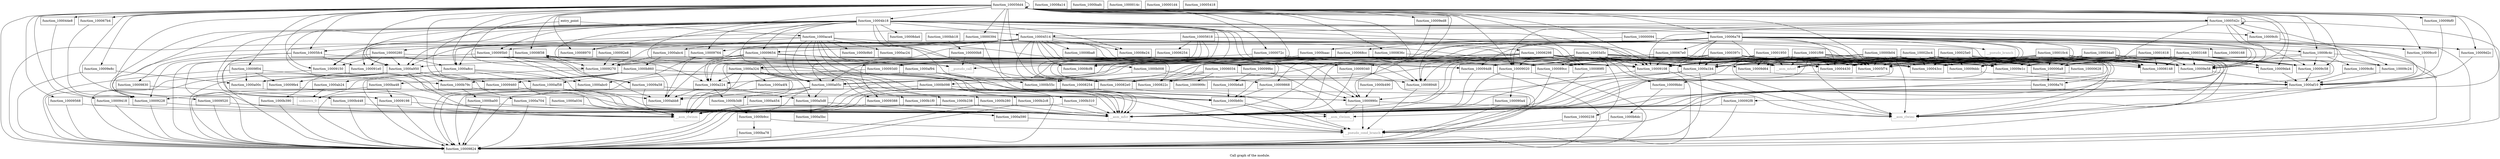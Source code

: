 digraph "Call graph of the module." {
  label="Call graph of the module.";
  node [shape=record];

  Node_function_10006a78 [label="{function_10006a78}"];
  Node_function_10005618 [label="{function_10005618}"];
  Node_function_1000822c [label="{function_1000822c}"];
  Node_function_100094d8 [label="{function_100094d8}"];
  Node_function_100092f8 [label="{function_100092f8}"];
  Node_function_10009c8c [label="{function_10009c8c}"];
  Node_function_10009340 [label="{function_10009340}"];
  Node_function_100056d4 [label="{function_100056d4}"];
  Node_function_10009520 [label="{function_10009520}"];
  Node_function_10009d64 [label="{function_10009d64}"];
  Node_function_10006298 [label="{function_10006298}"];
  Node_function_10008254 [label="{function_10008254}"];
  Node_function_100082e0 [label="{function_100082e0}"];
  Node_function_1000836c [label="{function_1000836c}"];
  Node_function_10009568 [label="{function_10009568}"];
  Node_function_10008948 [label="{function_10008948}"];
  Node_function_10008970 [label="{function_10008970}"];
  Node_function_10009cc0 [label="{function_10009cc0}"];
  Node_function_10009388 [label="{function_10009388}"];
  Node_function_10005f74 [label="{function_10005f74}"];
  Node_function_100095b0 [label="{function_100095b0}"];
  Node_function_10009cfc [label="{function_10009cfc}"];
  Node_function_100067b4 [label="{function_100067b4}"];
  Node_function_10009270 [label="{function_10009270}"];
  Node_function_10009654 [label="{function_10009654}"];
  Node_function_100089cc [label="{function_100089cc}"];
  Node_function_100089f0 [label="{function_100089f0}"];
  Node_function_10008a14 [label="{function_10008a14}"];
  Node_function_10009764 [label="{function_10009764}"];
  Node_function_10008a70 [label="{function_10008a70}"];
  Node_function_10008ba8 [label="{function_10008ba8}"];
  Node_function_10009824 [label="{function_10009824}"];
  Node_function_10008c4c [label="{function_10008c4c}"];
  Node_function_10008cf8 [label="{function_10008cf8}"];
  Node_function_10009830 [label="{function_10009830}"];
  Node_function_10005fc4 [label="{function_10005fc4}"];
  Node_function_10008da4 [label="{function_10008da4}"];
  Node_function_10008e24 [label="{function_10008e24}"];
  Node_function_10006034 [label="{function_10006034}"];
  Node_function_100093d0 [label="{function_100093d0}"];
  Node_function_100067e0 [label="{function_100067e0}"];
  Node_function_10009868 [label="{function_10009868}"];
  Node_function_10008f38 [label="{function_10008f38}"];
  Node_function_1000990c [label="{function_1000990c}"];
  Node_function_10009020 [label="{function_10009020}"];
  Node_function_1000999c [label="{function_1000999c}"];
  Node_function_100090a4 [label="{function_100090a4}"];
  Node_function_10009108 [label="{function_10009108}"];
  Node_function_100099bc [label="{function_100099bc}"];
  Node_function_10009d2c [label="{function_10009d2c}"];
  Node_function_10009418 [label="{function_10009418}"];
  Node_function_10009460 [label="{function_10009460}"];
  Node_function_10009a58 [label="{function_10009a58}"];
  Node_function_10006148 [label="{function_10006148}"];
  Node_function_10009150 [label="{function_10009150}"];
  Node_function_10009198 [label="{function_10009198}"];
  Node_function_10006254 [label="{function_10006254}"];
  Node_function_10009da4 [label="{function_10009da4}"];
  Node_function_100068cc [label="{function_100068cc}"];
  Node_function_100092e8 [label="{function_100092e8}"];
  Node_function_10009bbc [label="{function_10009bbc}"];
  Node_function_100091e0 [label="{function_100091e0}"];
  Node_function_10009bf0 [label="{function_10009bf0}"];
  Node_function_10009228 [label="{function_10009228}"];
  Node_function_10009c24 [label="{function_10009c24}"];
  Node_function_10009c58 [label="{function_10009c58}"];
  Node_function_10009ddc [label="{function_10009ddc}"];
  Node_function_1000b008 [label="{function_1000b008}"];
  Node_function_10009e1c [label="{function_10009e1c}"];
  Node_function_10009e58 [label="{function_10009e58}"];
  Node_function_10009e8c [label="{function_10009e8c}"];
  Node_function_10009ed8 [label="{function_10009ed8}"];
  Node_function_10009f04 [label="{function_10009f04}"];
  Node_function_10009fe4 [label="{function_10009fe4}"];
  Node_function_1000a00c [label="{function_1000a00c}"];
  Node_function_1000a034 [label="{function_1000a034}"];
  Node_function_1000a05c [label="{function_1000a05c}"];
  Node_function_1000a1b4 [label="{function_1000a1b4}"];
  Node_function_1000a224 [label="{function_1000a224}"];
  Node_function_1000a324 [label="{function_1000a324}"];
  Node_function_1000a454 [label="{function_1000a454}"];
  Node_function_1000a4f4 [label="{function_1000a4f4}"];
  Node_function_1000a590 [label="{function_1000a590}"];
  Node_function_1000a5bc [label="{function_1000a5bc}"];
  Node_function_1000a5d8 [label="{function_1000a5d8}"];
  Node_function_1000a704 [label="{function_1000a704}"];
  Node_function_1000a8cc [label="{function_1000a8cc}"];
  Node_function_1000a950 [label="{function_1000a950}"];
  Node_function_1000ab24 [label="{function_1000ab24}"];
  Node_function_1000abb8 [label="{function_1000abb8}"];
  Node_function_1000abc0 [label="{function_1000abc0}"];
  Node_function_1000abc4 [label="{function_1000abc4}"];
  Node_function_1000ac24 [label="{function_1000ac24}"];
  Node_function_1000aca4 [label="{function_1000aca4}"];
  Node_function_1000af10 [label="{function_1000af10}"];
  Node_function_1000af58 [label="{function_1000af58}"];
  Node_function_1000af94 [label="{function_1000af94}"];
  Node_function_1000b098 [label="{function_1000b098}"];
  Node_function_1000b1f0 [label="{function_1000b1f0}"];
  Node_function_1000b238 [label="{function_1000b238}"];
  Node_function_1000b280 [label="{function_1000b280}"];
  Node_function_1000b2c8 [label="{function_1000b2c8}"];
  Node_function_1000b310 [label="{function_1000b310}"];
  Node_function_1000b390 [label="{function_1000b390}"];
  Node_function_1000b3d8 [label="{function_1000b3d8}"];
  Node_function_1000b448 [label="{function_1000b448}"];
  Node_function_1000b490 [label="{function_1000b490}"];
  Node_function_1000b55c [label="{function_1000b55c}"];
  Node_function_1000b60c [label="{function_1000b60c}"];
  Node_function_1000b6a8 [label="{function_1000b6a8}"];
  Node_function_1000b6dc [label="{function_1000b6dc}"];
  Node_function_1000b79c [label="{function_1000b79c}"];
  Node_function_1000b860 [label="{function_1000b860}"];
  Node_function_1000b9b0 [label="{function_1000b9b0}"];
  Node_function_1000b9cc [label="{function_1000b9cc}"];
  Node_function_1000ba00 [label="{function_1000ba00}"];
  Node_function_1000ba48 [label="{function_1000ba48}"];
  Node_function_1000ba78 [label="{function_1000ba78}"];
  Node_function_1000baac [label="{function_1000baac}"];
  Node_function_1000bafc [label="{function_1000bafc}"];
  Node_function_1000bb18 [label="{function_1000bb18}"];
  Node___asm_rlwinm [color="gray50", fontcolor="gray50", label="{__asm_rlwinm}"];
  Node___asm_rlwinm_ [color="gray50", fontcolor="gray50", label="{__asm_rlwinm_}"];
  Node___asm_rlwimi [color="gray50", fontcolor="gray50", label="{__asm_rlwimi}"];
  Node___asm_mfcr [color="gray50", fontcolor="gray50", label="{__asm_mfcr}"];
  Node___asm_mtcrf [color="gray50", fontcolor="gray50", label="{__asm_mtcrf}"];
  Node_unknown_0 [color="gray50", fontcolor="gray50", label="{unknown_0}"];
  Node___pseudo_call [color="gray50", fontcolor="gray50", label="{__pseudo_call}"];
  Node___pseudo_branch [color="gray50", fontcolor="gray50", label="{__pseudo_branch}"];
  Node___pseudo_cond_branch [color="gray50", fontcolor="gray50", label="{__pseudo_cond_branch}"];
  Node_function_10000094 [label="{function_10000094}"];
  Node_function_100000b8 [label="{function_100000b8}"];
  Node_function_1000014c [label="{function_1000014c}"];
  Node_function_10000168 [label="{function_10000168}"];
  Node_function_100001d4 [label="{function_100001d4}"];
  Node_entry_point [label="{entry_point}"];
  Node_function_10000238 [label="{function_10000238}"];
  Node_function_10000280 [label="{function_10000280}"];
  Node_function_10000394 [label="{function_10000394}"];
  Node_function_10000628 [label="{function_10000628}"];
  Node_function_100006a8 [label="{function_100006a8}"];
  Node_function_1000072c [label="{function_1000072c}"];
  Node_function_10000b04 [label="{function_10000b04}"];
  Node_function_100010c4 [label="{function_100010c4}"];
  Node_function_10001618 [label="{function_10001618}"];
  Node_function_10001950 [label="{function_10001950}"];
  Node_function_10001f98 [label="{function_10001f98}"];
  Node_function_100025e0 [label="{function_100025e0}"];
  Node_function_10002bc4 [label="{function_10002bc4}"];
  Node_function_10003168 [label="{function_10003168}"];
  Node_function_100034a0 [label="{function_100034a0}"];
  Node_function_1000397c [label="{function_1000397c}"];
  Node_function_10003d5c [label="{function_10003d5c}"];
  Node_function_100043cc [label="{function_100043cc}"];
  Node_function_10004430 [label="{function_10004430}"];
  Node_function_100044e8 [label="{function_100044e8}"];
  Node_function_10004514 [label="{function_10004514}"];
  Node_function_10004b18 [label="{function_10004b18}"];
  Node_function_10005418 [label="{function_10005418}"];
  Node_function_1000542c [label="{function_1000542c}"];
  Node_function_10006a78 -> Node_function_100094d8;
  Node_function_10006a78 -> Node_function_10009d64;
  Node_function_10006a78 -> Node_function_10009cc0;
  Node_function_10006a78 -> Node_function_10005f74;
  Node_function_10006a78 -> Node_function_10009824;
  Node_function_10006a78 -> Node_function_10008c4c;
  Node_function_10006a78 -> Node_function_10005fc4;
  Node_function_10006a78 -> Node_function_100093d0;
  Node_function_10006a78 -> Node_function_100067e0;
  Node_function_10006a78 -> Node_function_10009868;
  Node_function_10006a78 -> Node_function_10009020;
  Node_function_10006a78 -> Node_function_10009108;
  Node_function_10006a78 -> Node_function_10009d2c;
  Node_function_10006a78 -> Node_function_10009150;
  Node_function_10006a78 -> Node_function_100068cc;
  Node_function_10006a78 -> Node_function_10009ddc;
  Node_function_10006a78 -> Node_function_10009e1c;
  Node_function_10006a78 -> Node_function_10009e58;
  Node_function_10006a78 -> Node_function_1000a1b4;
  Node_function_10006a78 -> Node_function_1000a8cc;
  Node_function_10006a78 -> Node___asm_rlwinm;
  Node_function_10006a78 -> Node___asm_rlwimi;
  Node_function_10006a78 -> Node___asm_mfcr;
  Node_function_10006a78 -> Node___asm_mtcrf;
  Node_function_10006a78 -> Node___pseudo_branch;
  Node_function_10006a78 -> Node_function_100043cc;
  Node_function_10006a78 -> Node_function_10004430;
  Node_function_10005618 -> Node_function_1000822c;
  Node_function_10005618 -> Node_function_10006298;
  Node_function_10005618 -> Node_function_10008254;
  Node_function_10005618 -> Node_function_100082e0;
  Node_function_10005618 -> Node_function_10005f74;
  Node_function_10005618 -> Node_function_10006254;
  Node_function_100094d8 -> Node_function_10009824;
  Node_function_100094d8 -> Node___asm_mfcr;
  Node_function_100092f8 -> Node_function_10009824;
  Node_function_100092f8 -> Node___asm_mfcr;
  Node_function_10009c8c -> Node_function_1000af10;
  Node_function_10009340 -> Node_function_10009824;
  Node_function_10009340 -> Node___asm_mfcr;
  Node_function_100056d4 -> Node_function_10006a78;
  Node_function_100056d4 -> Node_function_1000822c;
  Node_function_100056d4 -> Node_function_100092f8;
  Node_function_100056d4 -> Node_function_100056d4;
  Node_function_100056d4 -> Node_function_10008254;
  Node_function_100056d4 -> Node_function_100082e0;
  Node_function_100056d4 -> Node_function_1000836c;
  Node_function_100056d4 -> Node_function_10009568;
  Node_function_100056d4 -> Node_function_10008948;
  Node_function_100056d4 -> Node_function_10008970;
  Node_function_100056d4 -> Node_function_10009cc0;
  Node_function_100056d4 -> Node_function_10005f74;
  Node_function_100056d4 -> Node_function_100067b4;
  Node_function_100056d4 -> Node_function_10009270;
  Node_function_100056d4 -> Node_function_100089f0;
  Node_function_100056d4 -> Node_function_10009824;
  Node_function_100056d4 -> Node_function_10008c4c;
  Node_function_100056d4 -> Node_function_10005fc4;
  Node_function_100056d4 -> Node_function_10006034;
  Node_function_100056d4 -> Node_function_100093d0;
  Node_function_100056d4 -> Node_function_10008f38;
  Node_function_100056d4 -> Node_function_10009020;
  Node_function_100056d4 -> Node_function_10009108;
  Node_function_100056d4 -> Node_function_10009d2c;
  Node_function_100056d4 -> Node_function_10009418;
  Node_function_100056d4 -> Node_function_10009460;
  Node_function_100056d4 -> Node_function_10009150;
  Node_function_100056d4 -> Node_function_10009da4;
  Node_function_100056d4 -> Node_function_10009bf0;
  Node_function_100056d4 -> Node_function_10009228;
  Node_function_100056d4 -> Node_function_10009c58;
  Node_function_100056d4 -> Node_function_10009e58;
  Node_function_100056d4 -> Node_function_10009e8c;
  Node_function_100056d4 -> Node_function_10009ed8;
  Node_function_100056d4 -> Node_function_10009f04;
  Node_function_100056d4 -> Node_function_1000a8cc;
  Node_function_100056d4 -> Node_function_1000a950;
  Node_function_100056d4 -> Node___asm_rlwinm;
  Node_function_100056d4 -> Node_function_10000394;
  Node_function_100056d4 -> Node_function_1000072c;
  Node_function_100056d4 -> Node_function_100044e8;
  Node_function_100056d4 -> Node_function_10004b18;
  Node_function_100056d4 -> Node_function_1000542c;
  Node_function_10009520 -> Node_function_10009824;
  Node_function_10009520 -> Node___asm_mfcr;
  Node_function_10009d64 -> Node_function_1000af10;
  Node_function_10006298 -> Node_function_10009d64;
  Node_function_10006298 -> Node_function_10008948;
  Node_function_10006298 -> Node_function_10005f74;
  Node_function_10006298 -> Node_function_100089f0;
  Node_function_10006298 -> Node_function_100093d0;
  Node_function_10006298 -> Node_function_10009020;
  Node_function_10006298 -> Node_function_10009108;
  Node_function_10006298 -> Node_function_10009da4;
  Node_function_10006298 -> Node_function_10009c58;
  Node_function_10006298 -> Node_function_10009e58;
  Node_function_10006298 -> Node_function_1000a1b4;
  Node_function_10006298 -> Node_function_1000a224;
  Node_function_10006298 -> Node_function_1000a324;
  Node_function_10006298 -> Node_function_1000a950;
  Node_function_10006298 -> Node___asm_rlwinm;
  Node_function_10006298 -> Node___asm_mfcr;
  Node_function_10006298 -> Node___asm_mtcrf;
  Node_function_10008254 -> Node___asm_rlwinm;
  Node_function_10008254 -> Node___pseudo_cond_branch;
  Node_function_100082e0 -> Node___asm_rlwinm;
  Node_function_100082e0 -> Node___pseudo_cond_branch;
  Node_function_1000836c -> Node_function_100089cc;
  Node_function_1000836c -> Node_function_1000a05c;
  Node_function_10009568 -> Node_function_10009824;
  Node_function_10009568 -> Node___asm_mfcr;
  Node_function_10008948 -> Node___pseudo_cond_branch;
  Node_function_10009cc0 -> Node_function_1000af10;
  Node_function_10009388 -> Node_function_10009824;
  Node_function_10009388 -> Node___asm_mfcr;
  Node_function_100095b0 -> Node_function_10009824;
  Node_function_100095b0 -> Node_function_10009108;
  Node_function_100095b0 -> Node_function_1000a224;
  Node_function_100095b0 -> Node_function_1000abb8;
  Node_function_100095b0 -> Node_function_1000abc0;
  Node_function_10009cfc -> Node_function_1000af10;
  Node_function_100067b4 -> Node_function_10009228;
  Node_function_10009270 -> Node_function_10009824;
  Node_function_10009270 -> Node___asm_mfcr;
  Node_function_10009654 -> Node_function_10009270;
  Node_function_10009654 -> Node_function_10009824;
  Node_function_10009654 -> Node_function_10009020;
  Node_function_10009654 -> Node_function_10009108;
  Node_function_10009654 -> Node_function_1000a05c;
  Node_function_10009654 -> Node_function_1000a1b4;
  Node_function_10009654 -> Node_function_1000a224;
  Node_function_10009654 -> Node_function_1000abb8;
  Node_function_10009654 -> Node_function_1000af94;
  Node_function_100089cc -> Node___pseudo_cond_branch;
  Node_function_100089f0 -> Node___pseudo_cond_branch;
  Node_function_10009764 -> Node_function_1000b008;
  Node_function_10009764 -> Node_function_1000abb8;
  Node_function_10009764 -> Node_function_1000abc0;
  Node_function_10008a70 -> Node___pseudo_cond_branch;
  Node_function_10008ba8 -> Node_function_10009340;
  Node_function_10008c4c -> Node_function_10009c8c;
  Node_function_10008c4c -> Node_function_10009824;
  Node_function_10008c4c -> Node_function_10009108;
  Node_function_10008c4c -> Node_function_10009c58;
  Node_function_10008c4c -> Node_function_10009e58;
  Node_function_10009830 -> Node_function_1000b448;
  Node_function_10005fc4 -> Node_function_100094d8;
  Node_function_10005fc4 -> Node_function_10009830;
  Node_function_10005fc4 -> Node_function_10009198;
  Node_function_10005fc4 -> Node_function_100091e0;
  Node_function_10006034 -> Node_function_1000822c;
  Node_function_10006034 -> Node_function_10008254;
  Node_function_10006034 -> Node_function_100082e0;
  Node_function_10006034 -> Node_function_10008948;
  Node_function_10006034 -> Node_function_1000999c;
  Node_function_100093d0 -> Node_function_10009824;
  Node_function_100093d0 -> Node___asm_mfcr;
  Node_function_100067e0 -> Node_function_100089f0;
  Node_function_100067e0 -> Node_function_10009020;
  Node_function_100067e0 -> Node_function_10009108;
  Node_function_100067e0 -> Node_function_10009c58;
  Node_function_100067e0 -> Node_function_10009e58;
  Node_function_10009868 -> Node_function_1000b60c;
  Node_function_10009868 -> Node___asm_rlwinm_;
  Node_function_10008f38 -> Node_function_10009824;
  Node_function_10008f38 -> Node_function_100099bc;
  Node_function_10008f38 -> Node_function_10009a58;
  Node_function_10008f38 -> Node___asm_mfcr;
  Node_function_1000990c -> Node___asm_rlwinm_;
  Node_function_1000990c -> Node___asm_rlwimi;
  Node_function_1000990c -> Node___pseudo_cond_branch;
  Node_function_10009020 -> Node_function_10009824;
  Node_function_10009020 -> Node_function_100090a4;
  Node_function_10009020 -> Node___asm_mfcr;
  Node_function_100090a4 -> Node_function_10009824;
  Node_function_100090a4 -> Node___asm_mfcr;
  Node_function_10009108 -> Node_function_10009824;
  Node_function_10009108 -> Node___asm_mfcr;
  Node_function_100099bc -> Node_function_10008f38;
  Node_function_100099bc -> Node_function_1000990c;
  Node_function_100099bc -> Node_function_1000b6a8;
  Node_function_10009d2c -> Node_function_1000af10;
  Node_function_10009418 -> Node_function_10009824;
  Node_function_10009418 -> Node___asm_mfcr;
  Node_function_10009460 -> Node_function_10009824;
  Node_function_10009460 -> Node___asm_mfcr;
  Node_function_10009a58 -> Node_function_10009824;
  Node_function_10009a58 -> Node_function_10008f38;
  Node_function_10009a58 -> Node_function_1000b60c;
  Node_function_10009a58 -> Node___asm_rlwinm;
  Node_function_10009150 -> Node_function_10009824;
  Node_function_10009150 -> Node___asm_mfcr;
  Node_function_10009198 -> Node_function_10009824;
  Node_function_10009198 -> Node___asm_mfcr;
  Node_function_10006254 -> Node_function_1000a224;
  Node_function_10009da4 -> Node_function_1000af10;
  Node_function_100068cc -> Node_function_10008948;
  Node_function_100068cc -> Node_function_100089cc;
  Node_function_100068cc -> Node_function_1000a05c;
  Node_function_100068cc -> Node_function_1000a324;
  Node_function_100092e8 -> Node_function_10009270;
  Node_function_10009bbc -> Node_function_1000b6dc;
  Node_function_100091e0 -> Node_function_10009824;
  Node_function_100091e0 -> Node___asm_mfcr;
  Node_function_10009bf0 -> Node_function_1000af10;
  Node_function_10009228 -> Node_function_10009824;
  Node_function_10009228 -> Node___asm_mfcr;
  Node_function_10009c24 -> Node_function_1000af10;
  Node_function_10009c58 -> Node_function_1000af10;
  Node_function_10009ddc -> Node_function_1000af10;
  Node_function_1000b008 -> Node_function_10009868;
  Node_function_1000b008 -> Node_function_1000b098;
  Node_function_10009e1c -> Node_function_1000af10;
  Node_function_10009e58 -> Node_function_1000af10;
  Node_function_10009e8c -> Node_function_10009824;
  Node_function_10009e8c -> Node_function_1000a00c;
  Node_function_10009ed8 -> Node_function_1000990c;
  Node_function_10009f04 -> Node_function_10009824;
  Node_function_10009f04 -> Node_function_10009fe4;
  Node_function_10009f04 -> Node_function_1000a00c;
  Node_function_10009f04 -> Node_function_1000b79c;
  Node_function_10009fe4 -> Node___asm_rlwinm;
  Node_function_1000a00c -> Node___asm_rlwinm;
  Node_function_1000a034 -> Node___asm_rlwinm;
  Node_function_1000a05c -> Node_function_10009824;
  Node_function_1000a05c -> Node_function_1000a454;
  Node_function_1000a05c -> Node_function_1000a5d8;
  Node_function_1000a05c -> Node_function_1000abb8;
  Node_function_1000a05c -> Node_function_1000b3d8;
  Node_function_1000a05c -> Node___asm_rlwinm;
  Node_function_1000a1b4 -> Node_function_10009824;
  Node_function_1000a1b4 -> Node_function_1000990c;
  Node_function_1000a1b4 -> Node_function_1000a05c;
  Node_function_1000a224 -> Node_function_1000a5d8;
  Node_function_1000a224 -> Node_function_1000abb8;
  Node_function_1000a224 -> Node_function_1000b3d8;
  Node_function_1000a324 -> Node_function_1000a05c;
  Node_function_1000a324 -> Node_function_1000a224;
  Node_function_1000a324 -> Node_function_1000a4f4;
  Node_function_1000a324 -> Node_function_1000a5d8;
  Node_function_1000a324 -> Node_function_1000abb8;
  Node_function_1000a324 -> Node_function_1000b60c;
  Node_function_1000a324 -> Node___asm_rlwinm;
  Node_function_1000a454 -> Node___asm_rlwinm;
  Node_function_1000a4f4 -> Node___asm_rlwinm;
  Node_function_1000a590 -> Node___pseudo_cond_branch;
  Node_function_1000a5d8 -> Node_function_1000a590;
  Node_function_1000a5d8 -> Node_function_1000a5bc;
  Node_function_1000a704 -> Node_function_10009824;
  Node_function_1000a704 -> Node___asm_rlwinm_;
  Node_function_1000a8cc -> Node_function_1000ab24;
  Node_function_1000a8cc -> Node_function_1000abb8;
  Node_function_1000a8cc -> Node_function_1000abc0;
  Node_function_1000a8cc -> Node_function_1000af58;
  Node_function_1000a8cc -> Node_unknown_0;
  Node_function_1000a950 -> Node_function_10009824;
  Node_function_1000a950 -> Node_function_10009460;
  Node_function_1000a950 -> Node_function_10009fe4;
  Node_function_1000a950 -> Node_function_1000a00c;
  Node_function_1000a950 -> Node_function_1000b390;
  Node_function_1000a950 -> Node_function_1000b79c;
  Node_function_1000a950 -> Node___asm_rlwinm;
  Node_function_1000a950 -> Node___asm_mfcr;
  Node_function_1000ab24 -> Node_unknown_0;
  Node_function_1000abc4 -> Node_function_10009270;
  Node_function_1000abc4 -> Node_function_10009020;
  Node_function_1000abc4 -> Node_function_1000b860;
  Node_function_1000aca4 -> Node_function_10009824;
  Node_function_1000aca4 -> Node_function_1000990c;
  Node_function_1000aca4 -> Node_function_1000a8cc;
  Node_function_1000aca4 -> Node_function_1000abc4;
  Node_function_1000aca4 -> Node_function_1000ac24;
  Node_function_1000aca4 -> Node_function_1000b1f0;
  Node_function_1000aca4 -> Node_function_1000b238;
  Node_function_1000aca4 -> Node_function_1000b280;
  Node_function_1000aca4 -> Node_function_1000b2c8;
  Node_function_1000aca4 -> Node_function_1000b60c;
  Node_function_1000aca4 -> Node_function_1000b9b0;
  Node_function_1000aca4 -> Node___pseudo_call;
  Node_function_1000af10 -> Node_function_10009824;
  Node_function_1000af10 -> Node___asm_mfcr;
  Node_function_1000af58 -> Node_function_10009824;
  Node_function_1000af58 -> Node___asm_mfcr;
  Node_function_1000af94 -> Node_function_10009824;
  Node_function_1000af94 -> Node_function_1000b55c;
  Node_function_1000af94 -> Node___asm_mfcr;
  Node_function_1000b098 -> Node_function_10009824;
  Node_function_1000b098 -> Node_function_1000b310;
  Node_function_1000b098 -> Node_function_1000b60c;
  Node_function_1000b098 -> Node___asm_rlwinm;
  Node_function_1000b098 -> Node___asm_mfcr;
  Node_function_1000b1f0 -> Node_function_10009824;
  Node_function_1000b1f0 -> Node___asm_mfcr;
  Node_function_1000b238 -> Node_function_10009824;
  Node_function_1000b238 -> Node___asm_mfcr;
  Node_function_1000b280 -> Node_function_10009824;
  Node_function_1000b280 -> Node___asm_mfcr;
  Node_function_1000b2c8 -> Node_function_10009824;
  Node_function_1000b2c8 -> Node___asm_mfcr;
  Node_function_1000b310 -> Node_function_10009824;
  Node_function_1000b310 -> Node___asm_mfcr;
  Node_function_1000b390 -> Node_function_10009824;
  Node_function_1000b390 -> Node___asm_mfcr;
  Node_function_1000b3d8 -> Node_function_1000b9cc;
  Node_function_1000b448 -> Node_function_10009824;
  Node_function_1000b448 -> Node___asm_mfcr;
  Node_function_1000b490 -> Node_function_1000990c;
  Node_function_1000b55c -> Node_function_1000990c;
  Node_function_1000b60c -> Node___asm_rlwinm_;
  Node_function_1000b60c -> Node___pseudo_cond_branch;
  Node_function_1000b6a8 -> Node_function_1000b60c;
  Node_function_1000b6dc -> Node___pseudo_cond_branch;
  Node_function_1000b79c -> Node_function_1000b60c;
  Node_function_1000b79c -> Node_function_1000ba00;
  Node_function_1000b860 -> Node_function_1000990c;
  Node_function_1000b860 -> Node_function_10009460;
  Node_function_1000b860 -> Node_function_1000a00c;
  Node_function_1000b860 -> Node_function_1000abb8;
  Node_function_1000b860 -> Node_function_1000af58;
  Node_function_1000b860 -> Node_function_1000b79c;
  Node_function_1000b860 -> Node_function_1000ba48;
  Node_function_1000b860 -> Node___pseudo_cond_branch;
  Node_function_1000b9cc -> Node_function_1000ba78;
  Node_function_1000b9cc -> Node___pseudo_cond_branch;
  Node_function_1000ba00 -> Node_function_10009824;
  Node_function_1000ba00 -> Node___asm_mfcr;
  Node_function_1000ba48 -> Node_function_10009198;
  Node_function_1000ba48 -> Node_function_10009228;
  Node_function_1000ba78 -> Node_function_10009824;
  Node_function_1000baac -> Node___pseudo_call;
  Node_function_1000bb18 -> Node_function_100000b8;
  Node_function_10000094 -> Node_function_1000baac;
  Node_function_10000094 -> Node_function_10000168;
  Node_function_100000b8 -> Node___pseudo_call;
  Node_entry_point -> Node_function_1000aca4;
  Node_entry_point -> Node___asm_rlwinm;
  Node_function_10000238 -> Node___pseudo_cond_branch;
  Node_function_10000280 -> Node_function_10009150;
  Node_function_10000280 -> Node_function_100091e0;
  Node_function_10000280 -> Node_function_10009228;
  Node_function_10000280 -> Node_function_1000a8cc;
  Node_function_10000280 -> Node_function_1000a950;
  Node_function_10000280 -> Node___pseudo_call;
  Node_function_10000394 -> Node_function_100089cc;
  Node_function_10000394 -> Node_function_10009824;
  Node_function_10000394 -> Node_function_1000a1b4;
  Node_function_10000394 -> Node_function_1000a224;
  Node_function_10000394 -> Node___asm_mfcr;
  Node_function_10000394 -> Node___asm_mtcrf;
  Node_function_10000394 -> Node_function_10000280;
  Node_function_10000628 -> Node_function_10009bbc;
  Node_function_100006a8 -> Node_function_10008a70;
  Node_function_1000072c -> Node_function_1000a1b4;
  Node_function_1000072c -> Node_function_1000a324;
  Node_function_10000b04 -> Node_function_10005f74;
  Node_function_10000b04 -> Node_function_100089cc;
  Node_function_10000b04 -> Node_function_10009108;
  Node_function_10000b04 -> Node_function_10006148;
  Node_function_10000b04 -> Node_function_10009ddc;
  Node_function_10000b04 -> Node_function_10009e1c;
  Node_function_10000b04 -> Node_function_10009e58;
  Node_function_10000b04 -> Node_function_1000a1b4;
  Node_function_10000b04 -> Node___asm_rlwimi;
  Node_function_10000b04 -> Node___asm_mfcr;
  Node_function_10000b04 -> Node___asm_mtcrf;
  Node_function_10000b04 -> Node_function_100006a8;
  Node_function_10000b04 -> Node_function_100043cc;
  Node_function_10000b04 -> Node_function_10004430;
  Node_function_100010c4 -> Node_function_10005f74;
  Node_function_100010c4 -> Node_function_10009108;
  Node_function_100010c4 -> Node_function_10006148;
  Node_function_100010c4 -> Node_function_10009ddc;
  Node_function_100010c4 -> Node_function_10009e1c;
  Node_function_100010c4 -> Node_function_10009e58;
  Node_function_100010c4 -> Node_function_1000a1b4;
  Node_function_100010c4 -> Node___asm_rlwimi;
  Node_function_100010c4 -> Node___asm_mfcr;
  Node_function_100010c4 -> Node___asm_mtcrf;
  Node_function_100010c4 -> Node_function_100006a8;
  Node_function_100010c4 -> Node_function_100043cc;
  Node_function_100010c4 -> Node_function_10004430;
  Node_function_10001618 -> Node_function_10005f74;
  Node_function_10001618 -> Node_function_10006148;
  Node_function_10001618 -> Node_function_10009da4;
  Node_function_10001618 -> Node_function_10009c24;
  Node_function_10001618 -> Node_function_10009c58;
  Node_function_10001618 -> Node_function_10009e58;
  Node_function_10001618 -> Node_function_1000a1b4;
  Node_function_10001618 -> Node___asm_mfcr;
  Node_function_10001618 -> Node_function_100006a8;
  Node_function_10001950 -> Node_function_100094d8;
  Node_function_10001950 -> Node_function_10009d64;
  Node_function_10001950 -> Node_function_10005f74;
  Node_function_10001950 -> Node_function_10009020;
  Node_function_10001950 -> Node_function_10009108;
  Node_function_10001950 -> Node_function_10006148;
  Node_function_10001950 -> Node_function_10009c58;
  Node_function_10001950 -> Node_function_10009ddc;
  Node_function_10001950 -> Node_function_10009e1c;
  Node_function_10001950 -> Node_function_10009e58;
  Node_function_10001950 -> Node_function_1000a05c;
  Node_function_10001950 -> Node_function_1000a1b4;
  Node_function_10001950 -> Node___asm_rlwimi;
  Node_function_10001950 -> Node___asm_mfcr;
  Node_function_10001950 -> Node___asm_mtcrf;
  Node_function_10001950 -> Node_function_100006a8;
  Node_function_10001950 -> Node_function_100043cc;
  Node_function_10001950 -> Node_function_10004430;
  Node_function_10001f98 -> Node_function_100094d8;
  Node_function_10001f98 -> Node_function_10009d64;
  Node_function_10001f98 -> Node_function_10005f74;
  Node_function_10001f98 -> Node_function_10009020;
  Node_function_10001f98 -> Node_function_10009108;
  Node_function_10001f98 -> Node_function_10006148;
  Node_function_10001f98 -> Node_function_10009c58;
  Node_function_10001f98 -> Node_function_10009ddc;
  Node_function_10001f98 -> Node_function_10009e1c;
  Node_function_10001f98 -> Node_function_10009e58;
  Node_function_10001f98 -> Node_function_1000a05c;
  Node_function_10001f98 -> Node_function_1000a1b4;
  Node_function_10001f98 -> Node___asm_rlwimi;
  Node_function_10001f98 -> Node___asm_mfcr;
  Node_function_10001f98 -> Node___asm_mtcrf;
  Node_function_10001f98 -> Node_function_100006a8;
  Node_function_10001f98 -> Node_function_100043cc;
  Node_function_10001f98 -> Node_function_10004430;
  Node_function_100025e0 -> Node_function_10005f74;
  Node_function_100025e0 -> Node_function_10009108;
  Node_function_100025e0 -> Node_function_10006148;
  Node_function_100025e0 -> Node_function_10009ddc;
  Node_function_100025e0 -> Node_function_10009e1c;
  Node_function_100025e0 -> Node_function_10009e58;
  Node_function_100025e0 -> Node_function_1000a1b4;
  Node_function_100025e0 -> Node___asm_rlwimi;
  Node_function_100025e0 -> Node___asm_mfcr;
  Node_function_100025e0 -> Node___asm_mtcrf;
  Node_function_100025e0 -> Node_function_10000628;
  Node_function_100025e0 -> Node_function_100006a8;
  Node_function_100025e0 -> Node_function_100043cc;
  Node_function_100025e0 -> Node_function_10004430;
  Node_function_10002bc4 -> Node_function_10005f74;
  Node_function_10002bc4 -> Node_function_10009108;
  Node_function_10002bc4 -> Node_function_10009ddc;
  Node_function_10002bc4 -> Node_function_10009e1c;
  Node_function_10002bc4 -> Node_function_10009e58;
  Node_function_10002bc4 -> Node_function_1000a1b4;
  Node_function_10002bc4 -> Node___asm_rlwimi;
  Node_function_10002bc4 -> Node___asm_mfcr;
  Node_function_10002bc4 -> Node___asm_mtcrf;
  Node_function_10002bc4 -> Node_function_10000628;
  Node_function_10002bc4 -> Node_function_100006a8;
  Node_function_10002bc4 -> Node_function_100043cc;
  Node_function_10002bc4 -> Node_function_10004430;
  Node_function_10003168 -> Node_function_10005f74;
  Node_function_10003168 -> Node_function_10006148;
  Node_function_10003168 -> Node_function_10009da4;
  Node_function_10003168 -> Node_function_10009c24;
  Node_function_10003168 -> Node_function_10009c58;
  Node_function_10003168 -> Node_function_10009e58;
  Node_function_10003168 -> Node_function_1000a1b4;
  Node_function_10003168 -> Node___asm_mfcr;
  Node_function_10003168 -> Node_function_100006a8;
  Node_function_100034a0 -> Node_function_10005f74;
  Node_function_100034a0 -> Node_function_10009108;
  Node_function_100034a0 -> Node_function_10006148;
  Node_function_100034a0 -> Node_function_10009ddc;
  Node_function_100034a0 -> Node_function_10009e1c;
  Node_function_100034a0 -> Node_function_10009e58;
  Node_function_100034a0 -> Node_function_1000a1b4;
  Node_function_100034a0 -> Node___asm_rlwimi;
  Node_function_100034a0 -> Node___asm_mfcr;
  Node_function_100034a0 -> Node___asm_mtcrf;
  Node_function_100034a0 -> Node_function_100006a8;
  Node_function_100034a0 -> Node_function_100043cc;
  Node_function_100034a0 -> Node_function_10004430;
  Node_function_1000397c -> Node_function_1000822c;
  Node_function_1000397c -> Node_function_100082e0;
  Node_function_1000397c -> Node_function_10005f74;
  Node_function_1000397c -> Node_function_100089cc;
  Node_function_1000397c -> Node_function_10009108;
  Node_function_1000397c -> Node_function_10009ddc;
  Node_function_1000397c -> Node_function_10009e1c;
  Node_function_1000397c -> Node_function_10009e58;
  Node_function_1000397c -> Node_function_1000a1b4;
  Node_function_1000397c -> Node___asm_rlwimi;
  Node_function_1000397c -> Node___asm_mfcr;
  Node_function_1000397c -> Node___asm_mtcrf;
  Node_function_1000397c -> Node_function_100006a8;
  Node_function_1000397c -> Node_function_100043cc;
  Node_function_1000397c -> Node_function_10004430;
  Node_function_10003d5c -> Node_function_1000822c;
  Node_function_10003d5c -> Node_function_10009340;
  Node_function_10003d5c -> Node_function_10008254;
  Node_function_10003d5c -> Node_function_100082e0;
  Node_function_10003d5c -> Node_function_10008948;
  Node_function_10003d5c -> Node_function_10005f74;
  Node_function_10003d5c -> Node_function_10009270;
  Node_function_10003d5c -> Node_function_100089cc;
  Node_function_10003d5c -> Node_function_10008cf8;
  Node_function_10003d5c -> Node_function_10006034;
  Node_function_10003d5c -> Node_function_10009108;
  Node_function_10003d5c -> Node_function_10009bbc;
  Node_function_10003d5c -> Node_function_10009ddc;
  Node_function_10003d5c -> Node_function_10009e1c;
  Node_function_10003d5c -> Node_function_10009e58;
  Node_function_10003d5c -> Node_function_1000a1b4;
  Node_function_10003d5c -> Node___asm_rlwimi;
  Node_function_10003d5c -> Node___asm_mfcr;
  Node_function_10003d5c -> Node___asm_mtcrf;
  Node_function_10003d5c -> Node_function_10000238;
  Node_function_10003d5c -> Node_function_100006a8;
  Node_function_10003d5c -> Node_function_100043cc;
  Node_function_10003d5c -> Node_function_10004430;
  Node_function_10004430 -> Node___asm_rlwinm_;
  Node_function_100044e8 -> Node_function_10009228;
  Node_function_10004514 -> Node_function_1000822c;
  Node_function_10004514 -> Node_function_10008254;
  Node_function_10004514 -> Node_function_100082e0;
  Node_function_10004514 -> Node_function_10008948;
  Node_function_10004514 -> Node_function_10008970;
  Node_function_10004514 -> Node_function_10009388;
  Node_function_10004514 -> Node_function_100095b0;
  Node_function_10004514 -> Node_function_10009270;
  Node_function_10004514 -> Node_function_10009654;
  Node_function_10004514 -> Node_function_100089f0;
  Node_function_10004514 -> Node_function_10009764;
  Node_function_10004514 -> Node_function_10008a70;
  Node_function_10004514 -> Node_function_10008ba8;
  Node_function_10004514 -> Node_function_10008cf8;
  Node_function_10004514 -> Node_function_10008e24;
  Node_function_10004514 -> Node_function_1000990c;
  Node_function_10004514 -> Node_function_10009108;
  Node_function_10004514 -> Node_function_10009228;
  Node_function_10004514 -> Node_function_1000a950;
  Node_function_10004b18 -> Node_function_1000822c;
  Node_function_10004b18 -> Node_function_100094d8;
  Node_function_10004b18 -> Node_function_10009340;
  Node_function_10004b18 -> Node_function_10009520;
  Node_function_10004b18 -> Node_function_10008254;
  Node_function_10004b18 -> Node_function_100082e0;
  Node_function_10004b18 -> Node_function_10008970;
  Node_function_10004b18 -> Node_function_10009388;
  Node_function_10004b18 -> Node_function_100095b0;
  Node_function_10004b18 -> Node_function_10009cfc;
  Node_function_10004b18 -> Node_function_10009270;
  Node_function_10004b18 -> Node_function_10009654;
  Node_function_10004b18 -> Node_function_100089f0;
  Node_function_10004b18 -> Node_function_10009764;
  Node_function_10004b18 -> Node_function_10008cf8;
  Node_function_10004b18 -> Node_function_10008da4;
  Node_function_10004b18 -> Node_function_10008e24;
  Node_function_10004b18 -> Node_function_10009108;
  Node_function_10004b18 -> Node_function_10009150;
  Node_function_10004b18 -> Node_function_10009198;
  Node_function_10004b18 -> Node_function_100091e0;
  Node_function_10004b18 -> Node_function_10009228;
  Node_function_10004b18 -> Node_function_10009c24;
  Node_function_10004b18 -> Node_function_10009e58;
  Node_function_10004b18 -> Node_function_1000a05c;
  Node_function_10004b18 -> Node_function_1000a704;
  Node_function_10004b18 -> Node_function_1000a950;
  Node_function_10004b18 -> Node_function_10004514;
  Node_function_1000542c -> Node_function_10009cfc;
  Node_function_1000542c -> Node_function_10009824;
  Node_function_1000542c -> Node_function_10009020;
  Node_function_1000542c -> Node_function_10009108;
  Node_function_1000542c -> Node_function_10009c24;
  Node_function_1000542c -> Node_function_10009c58;
  Node_function_1000542c -> Node_function_10009e1c;
  Node_function_1000542c -> Node_function_10009e58;
  Node_function_1000542c -> Node_function_1000a950;
  Node_function_1000542c -> Node_function_10004514;
  Node_function_1000542c -> Node_function_1000542c;
}
